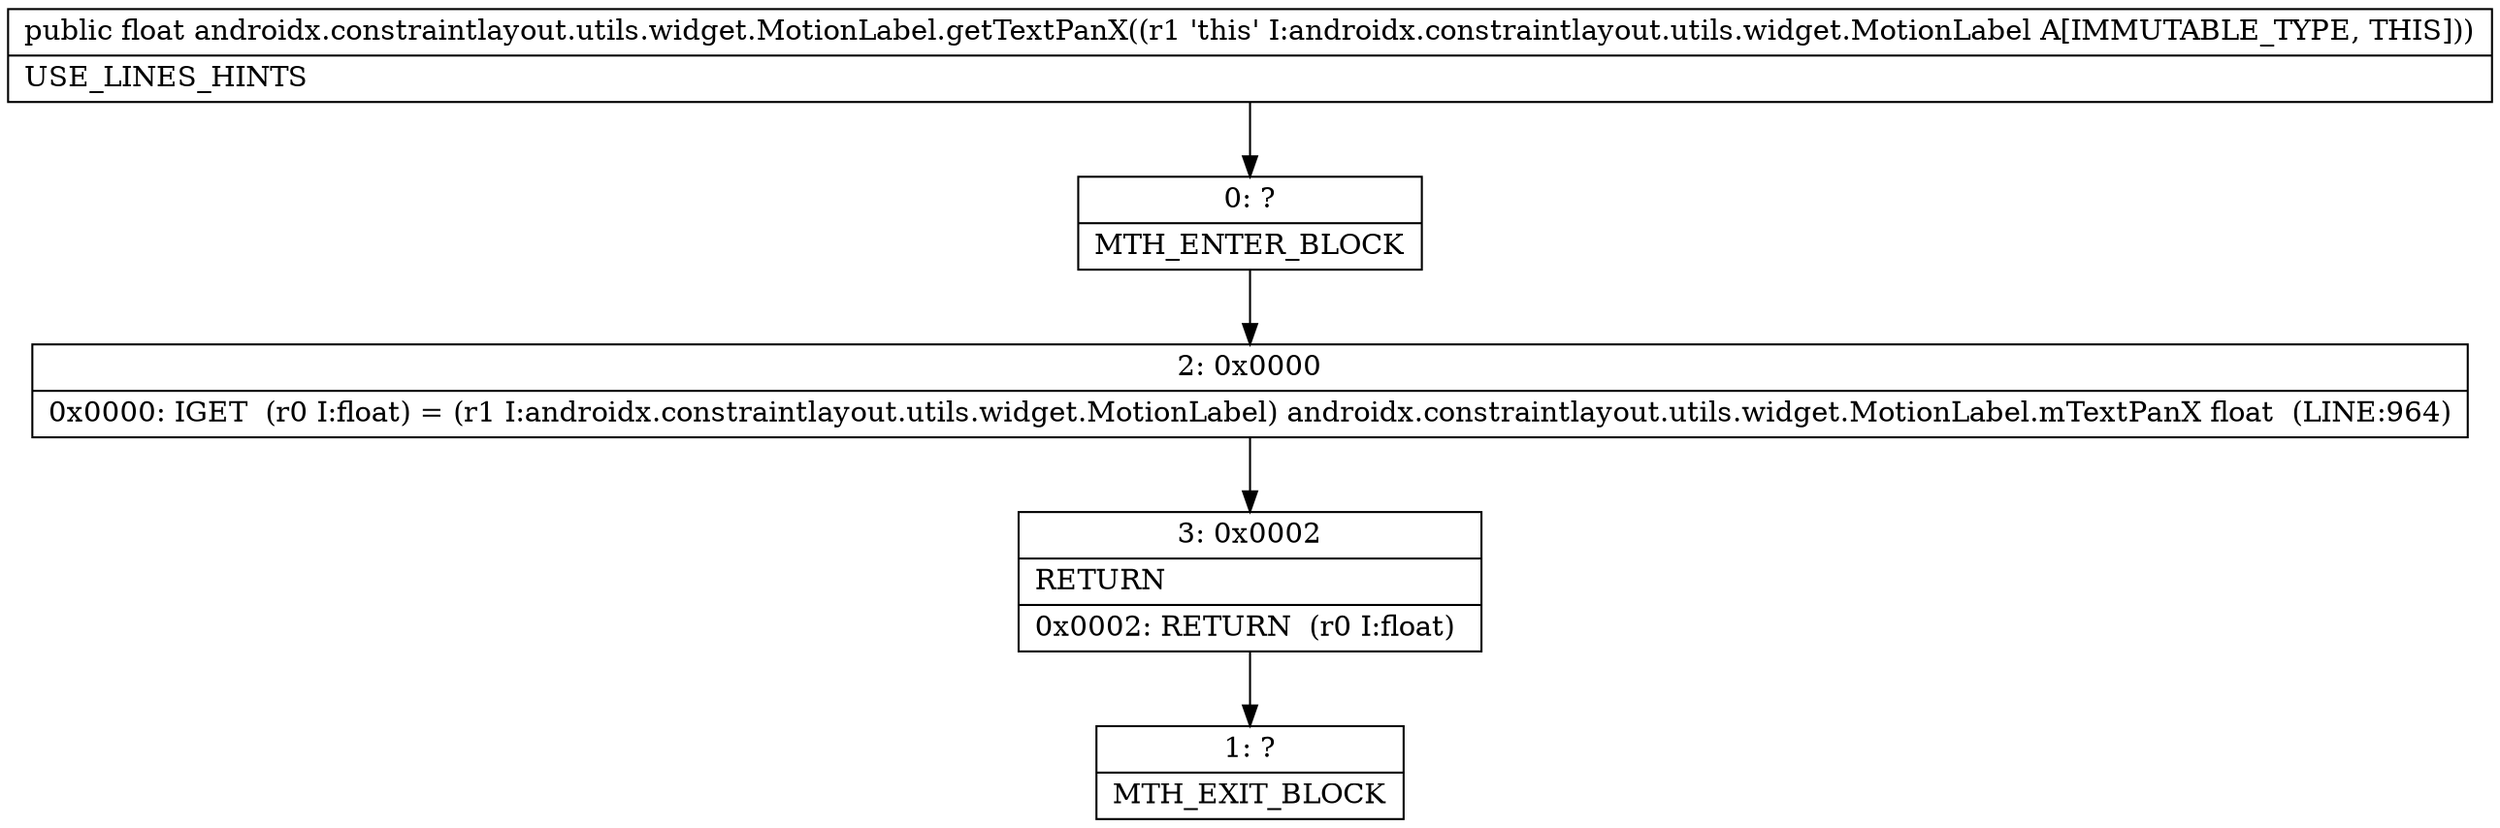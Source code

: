 digraph "CFG forandroidx.constraintlayout.utils.widget.MotionLabel.getTextPanX()F" {
Node_0 [shape=record,label="{0\:\ ?|MTH_ENTER_BLOCK\l}"];
Node_2 [shape=record,label="{2\:\ 0x0000|0x0000: IGET  (r0 I:float) = (r1 I:androidx.constraintlayout.utils.widget.MotionLabel) androidx.constraintlayout.utils.widget.MotionLabel.mTextPanX float  (LINE:964)\l}"];
Node_3 [shape=record,label="{3\:\ 0x0002|RETURN\l|0x0002: RETURN  (r0 I:float) \l}"];
Node_1 [shape=record,label="{1\:\ ?|MTH_EXIT_BLOCK\l}"];
MethodNode[shape=record,label="{public float androidx.constraintlayout.utils.widget.MotionLabel.getTextPanX((r1 'this' I:androidx.constraintlayout.utils.widget.MotionLabel A[IMMUTABLE_TYPE, THIS]))  | USE_LINES_HINTS\l}"];
MethodNode -> Node_0;Node_0 -> Node_2;
Node_2 -> Node_3;
Node_3 -> Node_1;
}

